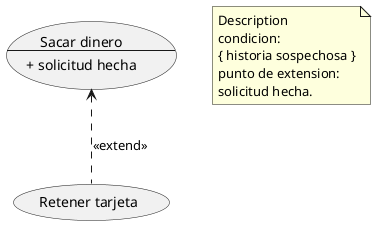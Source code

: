 @startuml


usecase globo as "Sacar dinero
--
+ solicitud hecha"

Usecase globo2 as "Retener tarjeta"

globo <.. globo2 : <<extend>>

note  "Description  \ncondicion:\n{ historia sospechosa }\npunto de extension:\nsolicitud hecha." as n1




@enduml